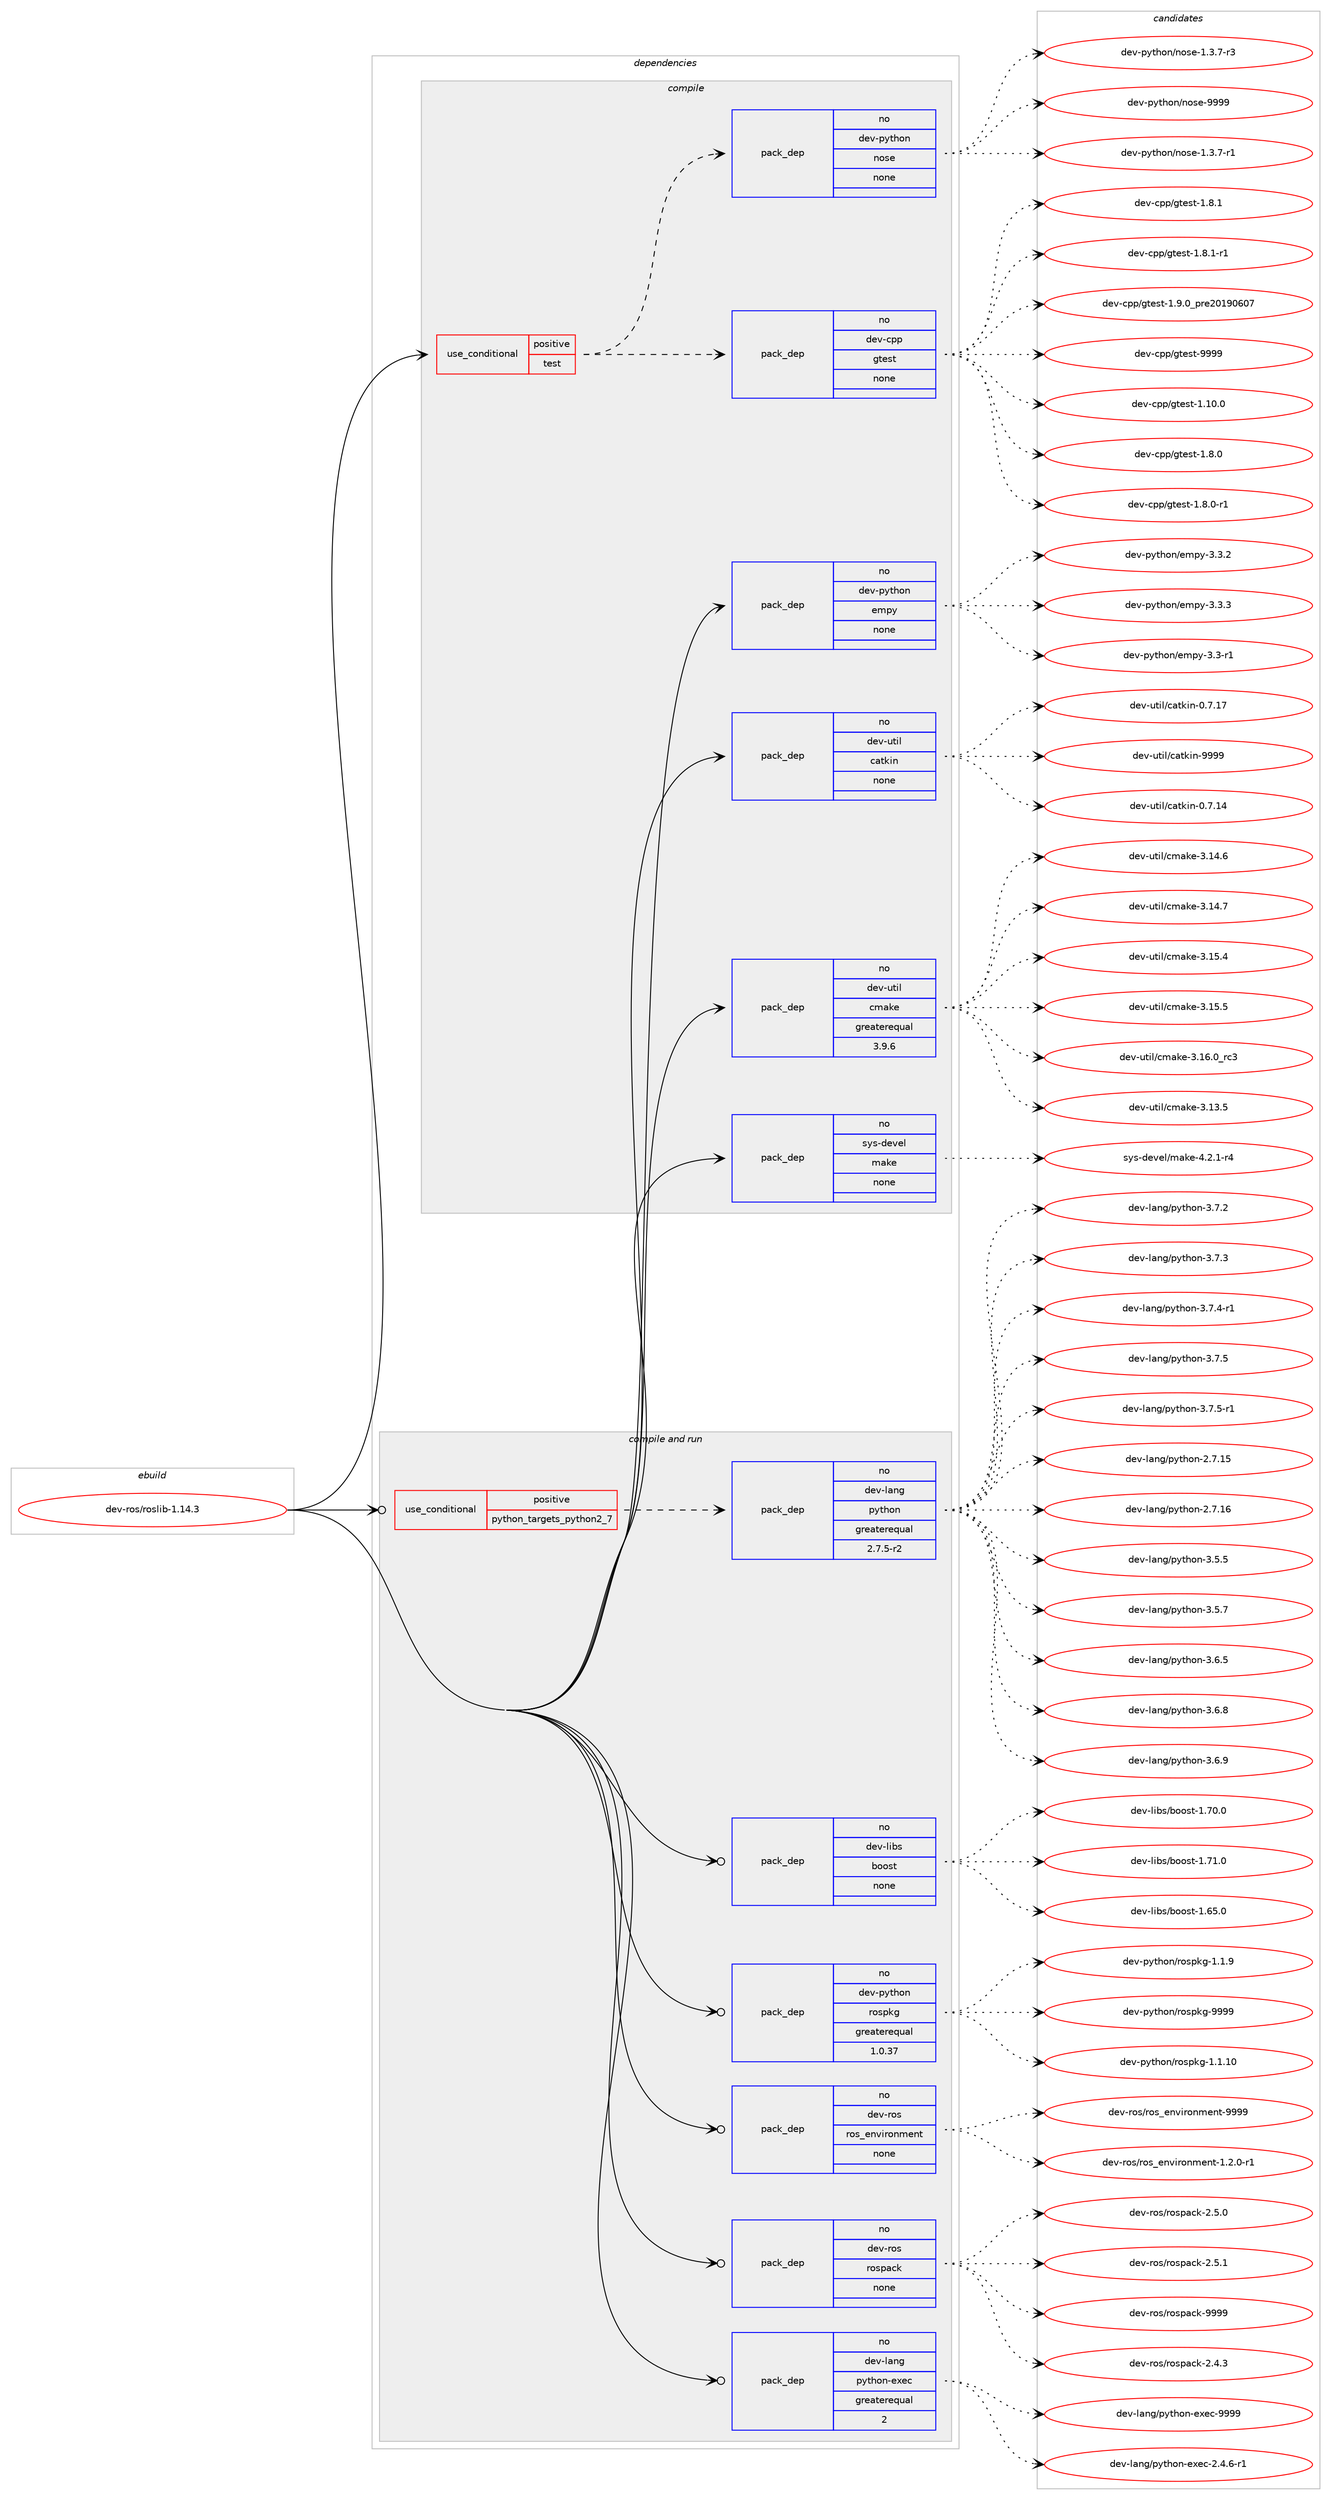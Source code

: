digraph prolog {

# *************
# Graph options
# *************

newrank=true;
concentrate=true;
compound=true;
graph [rankdir=LR,fontname=Helvetica,fontsize=10,ranksep=1.5];#, ranksep=2.5, nodesep=0.2];
edge  [arrowhead=vee];
node  [fontname=Helvetica,fontsize=10];

# **********
# The ebuild
# **********

subgraph cluster_leftcol {
color=gray;
rank=same;
label=<<i>ebuild</i>>;
id [label="dev-ros/roslib-1.14.3", color=red, width=4, href="../dev-ros/roslib-1.14.3.svg"];
}

# ****************
# The dependencies
# ****************

subgraph cluster_midcol {
color=gray;
label=<<i>dependencies</i>>;
subgraph cluster_compile {
fillcolor="#eeeeee";
style=filled;
label=<<i>compile</i>>;
subgraph cond154724 {
dependency661851 [label=<<TABLE BORDER="0" CELLBORDER="1" CELLSPACING="0" CELLPADDING="4"><TR><TD ROWSPAN="3" CELLPADDING="10">use_conditional</TD></TR><TR><TD>positive</TD></TR><TR><TD>test</TD></TR></TABLE>>, shape=none, color=red];
subgraph pack495221 {
dependency661852 [label=<<TABLE BORDER="0" CELLBORDER="1" CELLSPACING="0" CELLPADDING="4" WIDTH="220"><TR><TD ROWSPAN="6" CELLPADDING="30">pack_dep</TD></TR><TR><TD WIDTH="110">no</TD></TR><TR><TD>dev-cpp</TD></TR><TR><TD>gtest</TD></TR><TR><TD>none</TD></TR><TR><TD></TD></TR></TABLE>>, shape=none, color=blue];
}
dependency661851:e -> dependency661852:w [weight=20,style="dashed",arrowhead="vee"];
subgraph pack495222 {
dependency661853 [label=<<TABLE BORDER="0" CELLBORDER="1" CELLSPACING="0" CELLPADDING="4" WIDTH="220"><TR><TD ROWSPAN="6" CELLPADDING="30">pack_dep</TD></TR><TR><TD WIDTH="110">no</TD></TR><TR><TD>dev-python</TD></TR><TR><TD>nose</TD></TR><TR><TD>none</TD></TR><TR><TD></TD></TR></TABLE>>, shape=none, color=blue];
}
dependency661851:e -> dependency661853:w [weight=20,style="dashed",arrowhead="vee"];
}
id:e -> dependency661851:w [weight=20,style="solid",arrowhead="vee"];
subgraph pack495223 {
dependency661854 [label=<<TABLE BORDER="0" CELLBORDER="1" CELLSPACING="0" CELLPADDING="4" WIDTH="220"><TR><TD ROWSPAN="6" CELLPADDING="30">pack_dep</TD></TR><TR><TD WIDTH="110">no</TD></TR><TR><TD>dev-python</TD></TR><TR><TD>empy</TD></TR><TR><TD>none</TD></TR><TR><TD></TD></TR></TABLE>>, shape=none, color=blue];
}
id:e -> dependency661854:w [weight=20,style="solid",arrowhead="vee"];
subgraph pack495224 {
dependency661855 [label=<<TABLE BORDER="0" CELLBORDER="1" CELLSPACING="0" CELLPADDING="4" WIDTH="220"><TR><TD ROWSPAN="6" CELLPADDING="30">pack_dep</TD></TR><TR><TD WIDTH="110">no</TD></TR><TR><TD>dev-util</TD></TR><TR><TD>catkin</TD></TR><TR><TD>none</TD></TR><TR><TD></TD></TR></TABLE>>, shape=none, color=blue];
}
id:e -> dependency661855:w [weight=20,style="solid",arrowhead="vee"];
subgraph pack495225 {
dependency661856 [label=<<TABLE BORDER="0" CELLBORDER="1" CELLSPACING="0" CELLPADDING="4" WIDTH="220"><TR><TD ROWSPAN="6" CELLPADDING="30">pack_dep</TD></TR><TR><TD WIDTH="110">no</TD></TR><TR><TD>dev-util</TD></TR><TR><TD>cmake</TD></TR><TR><TD>greaterequal</TD></TR><TR><TD>3.9.6</TD></TR></TABLE>>, shape=none, color=blue];
}
id:e -> dependency661856:w [weight=20,style="solid",arrowhead="vee"];
subgraph pack495226 {
dependency661857 [label=<<TABLE BORDER="0" CELLBORDER="1" CELLSPACING="0" CELLPADDING="4" WIDTH="220"><TR><TD ROWSPAN="6" CELLPADDING="30">pack_dep</TD></TR><TR><TD WIDTH="110">no</TD></TR><TR><TD>sys-devel</TD></TR><TR><TD>make</TD></TR><TR><TD>none</TD></TR><TR><TD></TD></TR></TABLE>>, shape=none, color=blue];
}
id:e -> dependency661857:w [weight=20,style="solid",arrowhead="vee"];
}
subgraph cluster_compileandrun {
fillcolor="#eeeeee";
style=filled;
label=<<i>compile and run</i>>;
subgraph cond154725 {
dependency661858 [label=<<TABLE BORDER="0" CELLBORDER="1" CELLSPACING="0" CELLPADDING="4"><TR><TD ROWSPAN="3" CELLPADDING="10">use_conditional</TD></TR><TR><TD>positive</TD></TR><TR><TD>python_targets_python2_7</TD></TR></TABLE>>, shape=none, color=red];
subgraph pack495227 {
dependency661859 [label=<<TABLE BORDER="0" CELLBORDER="1" CELLSPACING="0" CELLPADDING="4" WIDTH="220"><TR><TD ROWSPAN="6" CELLPADDING="30">pack_dep</TD></TR><TR><TD WIDTH="110">no</TD></TR><TR><TD>dev-lang</TD></TR><TR><TD>python</TD></TR><TR><TD>greaterequal</TD></TR><TR><TD>2.7.5-r2</TD></TR></TABLE>>, shape=none, color=blue];
}
dependency661858:e -> dependency661859:w [weight=20,style="dashed",arrowhead="vee"];
}
id:e -> dependency661858:w [weight=20,style="solid",arrowhead="odotvee"];
subgraph pack495228 {
dependency661860 [label=<<TABLE BORDER="0" CELLBORDER="1" CELLSPACING="0" CELLPADDING="4" WIDTH="220"><TR><TD ROWSPAN="6" CELLPADDING="30">pack_dep</TD></TR><TR><TD WIDTH="110">no</TD></TR><TR><TD>dev-lang</TD></TR><TR><TD>python-exec</TD></TR><TR><TD>greaterequal</TD></TR><TR><TD>2</TD></TR></TABLE>>, shape=none, color=blue];
}
id:e -> dependency661860:w [weight=20,style="solid",arrowhead="odotvee"];
subgraph pack495229 {
dependency661861 [label=<<TABLE BORDER="0" CELLBORDER="1" CELLSPACING="0" CELLPADDING="4" WIDTH="220"><TR><TD ROWSPAN="6" CELLPADDING="30">pack_dep</TD></TR><TR><TD WIDTH="110">no</TD></TR><TR><TD>dev-libs</TD></TR><TR><TD>boost</TD></TR><TR><TD>none</TD></TR><TR><TD></TD></TR></TABLE>>, shape=none, color=blue];
}
id:e -> dependency661861:w [weight=20,style="solid",arrowhead="odotvee"];
subgraph pack495230 {
dependency661862 [label=<<TABLE BORDER="0" CELLBORDER="1" CELLSPACING="0" CELLPADDING="4" WIDTH="220"><TR><TD ROWSPAN="6" CELLPADDING="30">pack_dep</TD></TR><TR><TD WIDTH="110">no</TD></TR><TR><TD>dev-python</TD></TR><TR><TD>rospkg</TD></TR><TR><TD>greaterequal</TD></TR><TR><TD>1.0.37</TD></TR></TABLE>>, shape=none, color=blue];
}
id:e -> dependency661862:w [weight=20,style="solid",arrowhead="odotvee"];
subgraph pack495231 {
dependency661863 [label=<<TABLE BORDER="0" CELLBORDER="1" CELLSPACING="0" CELLPADDING="4" WIDTH="220"><TR><TD ROWSPAN="6" CELLPADDING="30">pack_dep</TD></TR><TR><TD WIDTH="110">no</TD></TR><TR><TD>dev-ros</TD></TR><TR><TD>ros_environment</TD></TR><TR><TD>none</TD></TR><TR><TD></TD></TR></TABLE>>, shape=none, color=blue];
}
id:e -> dependency661863:w [weight=20,style="solid",arrowhead="odotvee"];
subgraph pack495232 {
dependency661864 [label=<<TABLE BORDER="0" CELLBORDER="1" CELLSPACING="0" CELLPADDING="4" WIDTH="220"><TR><TD ROWSPAN="6" CELLPADDING="30">pack_dep</TD></TR><TR><TD WIDTH="110">no</TD></TR><TR><TD>dev-ros</TD></TR><TR><TD>rospack</TD></TR><TR><TD>none</TD></TR><TR><TD></TD></TR></TABLE>>, shape=none, color=blue];
}
id:e -> dependency661864:w [weight=20,style="solid",arrowhead="odotvee"];
}
subgraph cluster_run {
fillcolor="#eeeeee";
style=filled;
label=<<i>run</i>>;
}
}

# **************
# The candidates
# **************

subgraph cluster_choices {
rank=same;
color=gray;
label=<<i>candidates</i>>;

subgraph choice495221 {
color=black;
nodesep=1;
choice10010111845991121124710311610111511645494649484648 [label="dev-cpp/gtest-1.10.0", color=red, width=4,href="../dev-cpp/gtest-1.10.0.svg"];
choice100101118459911211247103116101115116454946564648 [label="dev-cpp/gtest-1.8.0", color=red, width=4,href="../dev-cpp/gtest-1.8.0.svg"];
choice1001011184599112112471031161011151164549465646484511449 [label="dev-cpp/gtest-1.8.0-r1", color=red, width=4,href="../dev-cpp/gtest-1.8.0-r1.svg"];
choice100101118459911211247103116101115116454946564649 [label="dev-cpp/gtest-1.8.1", color=red, width=4,href="../dev-cpp/gtest-1.8.1.svg"];
choice1001011184599112112471031161011151164549465646494511449 [label="dev-cpp/gtest-1.8.1-r1", color=red, width=4,href="../dev-cpp/gtest-1.8.1-r1.svg"];
choice100101118459911211247103116101115116454946574648951121141015048495748544855 [label="dev-cpp/gtest-1.9.0_pre20190607", color=red, width=4,href="../dev-cpp/gtest-1.9.0_pre20190607.svg"];
choice1001011184599112112471031161011151164557575757 [label="dev-cpp/gtest-9999", color=red, width=4,href="../dev-cpp/gtest-9999.svg"];
dependency661852:e -> choice10010111845991121124710311610111511645494649484648:w [style=dotted,weight="100"];
dependency661852:e -> choice100101118459911211247103116101115116454946564648:w [style=dotted,weight="100"];
dependency661852:e -> choice1001011184599112112471031161011151164549465646484511449:w [style=dotted,weight="100"];
dependency661852:e -> choice100101118459911211247103116101115116454946564649:w [style=dotted,weight="100"];
dependency661852:e -> choice1001011184599112112471031161011151164549465646494511449:w [style=dotted,weight="100"];
dependency661852:e -> choice100101118459911211247103116101115116454946574648951121141015048495748544855:w [style=dotted,weight="100"];
dependency661852:e -> choice1001011184599112112471031161011151164557575757:w [style=dotted,weight="100"];
}
subgraph choice495222 {
color=black;
nodesep=1;
choice10010111845112121116104111110471101111151014549465146554511449 [label="dev-python/nose-1.3.7-r1", color=red, width=4,href="../dev-python/nose-1.3.7-r1.svg"];
choice10010111845112121116104111110471101111151014549465146554511451 [label="dev-python/nose-1.3.7-r3", color=red, width=4,href="../dev-python/nose-1.3.7-r3.svg"];
choice10010111845112121116104111110471101111151014557575757 [label="dev-python/nose-9999", color=red, width=4,href="../dev-python/nose-9999.svg"];
dependency661853:e -> choice10010111845112121116104111110471101111151014549465146554511449:w [style=dotted,weight="100"];
dependency661853:e -> choice10010111845112121116104111110471101111151014549465146554511451:w [style=dotted,weight="100"];
dependency661853:e -> choice10010111845112121116104111110471101111151014557575757:w [style=dotted,weight="100"];
}
subgraph choice495223 {
color=black;
nodesep=1;
choice1001011184511212111610411111047101109112121455146514511449 [label="dev-python/empy-3.3-r1", color=red, width=4,href="../dev-python/empy-3.3-r1.svg"];
choice1001011184511212111610411111047101109112121455146514650 [label="dev-python/empy-3.3.2", color=red, width=4,href="../dev-python/empy-3.3.2.svg"];
choice1001011184511212111610411111047101109112121455146514651 [label="dev-python/empy-3.3.3", color=red, width=4,href="../dev-python/empy-3.3.3.svg"];
dependency661854:e -> choice1001011184511212111610411111047101109112121455146514511449:w [style=dotted,weight="100"];
dependency661854:e -> choice1001011184511212111610411111047101109112121455146514650:w [style=dotted,weight="100"];
dependency661854:e -> choice1001011184511212111610411111047101109112121455146514651:w [style=dotted,weight="100"];
}
subgraph choice495224 {
color=black;
nodesep=1;
choice1001011184511711610510847999711610710511045484655464952 [label="dev-util/catkin-0.7.14", color=red, width=4,href="../dev-util/catkin-0.7.14.svg"];
choice1001011184511711610510847999711610710511045484655464955 [label="dev-util/catkin-0.7.17", color=red, width=4,href="../dev-util/catkin-0.7.17.svg"];
choice100101118451171161051084799971161071051104557575757 [label="dev-util/catkin-9999", color=red, width=4,href="../dev-util/catkin-9999.svg"];
dependency661855:e -> choice1001011184511711610510847999711610710511045484655464952:w [style=dotted,weight="100"];
dependency661855:e -> choice1001011184511711610510847999711610710511045484655464955:w [style=dotted,weight="100"];
dependency661855:e -> choice100101118451171161051084799971161071051104557575757:w [style=dotted,weight="100"];
}
subgraph choice495225 {
color=black;
nodesep=1;
choice1001011184511711610510847991099710710145514649514653 [label="dev-util/cmake-3.13.5", color=red, width=4,href="../dev-util/cmake-3.13.5.svg"];
choice1001011184511711610510847991099710710145514649524654 [label="dev-util/cmake-3.14.6", color=red, width=4,href="../dev-util/cmake-3.14.6.svg"];
choice1001011184511711610510847991099710710145514649524655 [label="dev-util/cmake-3.14.7", color=red, width=4,href="../dev-util/cmake-3.14.7.svg"];
choice1001011184511711610510847991099710710145514649534652 [label="dev-util/cmake-3.15.4", color=red, width=4,href="../dev-util/cmake-3.15.4.svg"];
choice1001011184511711610510847991099710710145514649534653 [label="dev-util/cmake-3.15.5", color=red, width=4,href="../dev-util/cmake-3.15.5.svg"];
choice1001011184511711610510847991099710710145514649544648951149951 [label="dev-util/cmake-3.16.0_rc3", color=red, width=4,href="../dev-util/cmake-3.16.0_rc3.svg"];
dependency661856:e -> choice1001011184511711610510847991099710710145514649514653:w [style=dotted,weight="100"];
dependency661856:e -> choice1001011184511711610510847991099710710145514649524654:w [style=dotted,weight="100"];
dependency661856:e -> choice1001011184511711610510847991099710710145514649524655:w [style=dotted,weight="100"];
dependency661856:e -> choice1001011184511711610510847991099710710145514649534652:w [style=dotted,weight="100"];
dependency661856:e -> choice1001011184511711610510847991099710710145514649534653:w [style=dotted,weight="100"];
dependency661856:e -> choice1001011184511711610510847991099710710145514649544648951149951:w [style=dotted,weight="100"];
}
subgraph choice495226 {
color=black;
nodesep=1;
choice1151211154510010111810110847109971071014552465046494511452 [label="sys-devel/make-4.2.1-r4", color=red, width=4,href="../sys-devel/make-4.2.1-r4.svg"];
dependency661857:e -> choice1151211154510010111810110847109971071014552465046494511452:w [style=dotted,weight="100"];
}
subgraph choice495227 {
color=black;
nodesep=1;
choice10010111845108971101034711212111610411111045504655464953 [label="dev-lang/python-2.7.15", color=red, width=4,href="../dev-lang/python-2.7.15.svg"];
choice10010111845108971101034711212111610411111045504655464954 [label="dev-lang/python-2.7.16", color=red, width=4,href="../dev-lang/python-2.7.16.svg"];
choice100101118451089711010347112121116104111110455146534653 [label="dev-lang/python-3.5.5", color=red, width=4,href="../dev-lang/python-3.5.5.svg"];
choice100101118451089711010347112121116104111110455146534655 [label="dev-lang/python-3.5.7", color=red, width=4,href="../dev-lang/python-3.5.7.svg"];
choice100101118451089711010347112121116104111110455146544653 [label="dev-lang/python-3.6.5", color=red, width=4,href="../dev-lang/python-3.6.5.svg"];
choice100101118451089711010347112121116104111110455146544656 [label="dev-lang/python-3.6.8", color=red, width=4,href="../dev-lang/python-3.6.8.svg"];
choice100101118451089711010347112121116104111110455146544657 [label="dev-lang/python-3.6.9", color=red, width=4,href="../dev-lang/python-3.6.9.svg"];
choice100101118451089711010347112121116104111110455146554650 [label="dev-lang/python-3.7.2", color=red, width=4,href="../dev-lang/python-3.7.2.svg"];
choice100101118451089711010347112121116104111110455146554651 [label="dev-lang/python-3.7.3", color=red, width=4,href="../dev-lang/python-3.7.3.svg"];
choice1001011184510897110103471121211161041111104551465546524511449 [label="dev-lang/python-3.7.4-r1", color=red, width=4,href="../dev-lang/python-3.7.4-r1.svg"];
choice100101118451089711010347112121116104111110455146554653 [label="dev-lang/python-3.7.5", color=red, width=4,href="../dev-lang/python-3.7.5.svg"];
choice1001011184510897110103471121211161041111104551465546534511449 [label="dev-lang/python-3.7.5-r1", color=red, width=4,href="../dev-lang/python-3.7.5-r1.svg"];
dependency661859:e -> choice10010111845108971101034711212111610411111045504655464953:w [style=dotted,weight="100"];
dependency661859:e -> choice10010111845108971101034711212111610411111045504655464954:w [style=dotted,weight="100"];
dependency661859:e -> choice100101118451089711010347112121116104111110455146534653:w [style=dotted,weight="100"];
dependency661859:e -> choice100101118451089711010347112121116104111110455146534655:w [style=dotted,weight="100"];
dependency661859:e -> choice100101118451089711010347112121116104111110455146544653:w [style=dotted,weight="100"];
dependency661859:e -> choice100101118451089711010347112121116104111110455146544656:w [style=dotted,weight="100"];
dependency661859:e -> choice100101118451089711010347112121116104111110455146544657:w [style=dotted,weight="100"];
dependency661859:e -> choice100101118451089711010347112121116104111110455146554650:w [style=dotted,weight="100"];
dependency661859:e -> choice100101118451089711010347112121116104111110455146554651:w [style=dotted,weight="100"];
dependency661859:e -> choice1001011184510897110103471121211161041111104551465546524511449:w [style=dotted,weight="100"];
dependency661859:e -> choice100101118451089711010347112121116104111110455146554653:w [style=dotted,weight="100"];
dependency661859:e -> choice1001011184510897110103471121211161041111104551465546534511449:w [style=dotted,weight="100"];
}
subgraph choice495228 {
color=black;
nodesep=1;
choice10010111845108971101034711212111610411111045101120101994550465246544511449 [label="dev-lang/python-exec-2.4.6-r1", color=red, width=4,href="../dev-lang/python-exec-2.4.6-r1.svg"];
choice10010111845108971101034711212111610411111045101120101994557575757 [label="dev-lang/python-exec-9999", color=red, width=4,href="../dev-lang/python-exec-9999.svg"];
dependency661860:e -> choice10010111845108971101034711212111610411111045101120101994550465246544511449:w [style=dotted,weight="100"];
dependency661860:e -> choice10010111845108971101034711212111610411111045101120101994557575757:w [style=dotted,weight="100"];
}
subgraph choice495229 {
color=black;
nodesep=1;
choice1001011184510810598115479811111111511645494654534648 [label="dev-libs/boost-1.65.0", color=red, width=4,href="../dev-libs/boost-1.65.0.svg"];
choice1001011184510810598115479811111111511645494655484648 [label="dev-libs/boost-1.70.0", color=red, width=4,href="../dev-libs/boost-1.70.0.svg"];
choice1001011184510810598115479811111111511645494655494648 [label="dev-libs/boost-1.71.0", color=red, width=4,href="../dev-libs/boost-1.71.0.svg"];
dependency661861:e -> choice1001011184510810598115479811111111511645494654534648:w [style=dotted,weight="100"];
dependency661861:e -> choice1001011184510810598115479811111111511645494655484648:w [style=dotted,weight="100"];
dependency661861:e -> choice1001011184510810598115479811111111511645494655494648:w [style=dotted,weight="100"];
}
subgraph choice495230 {
color=black;
nodesep=1;
choice100101118451121211161041111104711411111511210710345494649464948 [label="dev-python/rospkg-1.1.10", color=red, width=4,href="../dev-python/rospkg-1.1.10.svg"];
choice1001011184511212111610411111047114111115112107103454946494657 [label="dev-python/rospkg-1.1.9", color=red, width=4,href="../dev-python/rospkg-1.1.9.svg"];
choice10010111845112121116104111110471141111151121071034557575757 [label="dev-python/rospkg-9999", color=red, width=4,href="../dev-python/rospkg-9999.svg"];
dependency661862:e -> choice100101118451121211161041111104711411111511210710345494649464948:w [style=dotted,weight="100"];
dependency661862:e -> choice1001011184511212111610411111047114111115112107103454946494657:w [style=dotted,weight="100"];
dependency661862:e -> choice10010111845112121116104111110471141111151121071034557575757:w [style=dotted,weight="100"];
}
subgraph choice495231 {
color=black;
nodesep=1;
choice1001011184511411111547114111115951011101181051141111101091011101164549465046484511449 [label="dev-ros/ros_environment-1.2.0-r1", color=red, width=4,href="../dev-ros/ros_environment-1.2.0-r1.svg"];
choice1001011184511411111547114111115951011101181051141111101091011101164557575757 [label="dev-ros/ros_environment-9999", color=red, width=4,href="../dev-ros/ros_environment-9999.svg"];
dependency661863:e -> choice1001011184511411111547114111115951011101181051141111101091011101164549465046484511449:w [style=dotted,weight="100"];
dependency661863:e -> choice1001011184511411111547114111115951011101181051141111101091011101164557575757:w [style=dotted,weight="100"];
}
subgraph choice495232 {
color=black;
nodesep=1;
choice10010111845114111115471141111151129799107455046524651 [label="dev-ros/rospack-2.4.3", color=red, width=4,href="../dev-ros/rospack-2.4.3.svg"];
choice10010111845114111115471141111151129799107455046534648 [label="dev-ros/rospack-2.5.0", color=red, width=4,href="../dev-ros/rospack-2.5.0.svg"];
choice10010111845114111115471141111151129799107455046534649 [label="dev-ros/rospack-2.5.1", color=red, width=4,href="../dev-ros/rospack-2.5.1.svg"];
choice100101118451141111154711411111511297991074557575757 [label="dev-ros/rospack-9999", color=red, width=4,href="../dev-ros/rospack-9999.svg"];
dependency661864:e -> choice10010111845114111115471141111151129799107455046524651:w [style=dotted,weight="100"];
dependency661864:e -> choice10010111845114111115471141111151129799107455046534648:w [style=dotted,weight="100"];
dependency661864:e -> choice10010111845114111115471141111151129799107455046534649:w [style=dotted,weight="100"];
dependency661864:e -> choice100101118451141111154711411111511297991074557575757:w [style=dotted,weight="100"];
}
}

}

